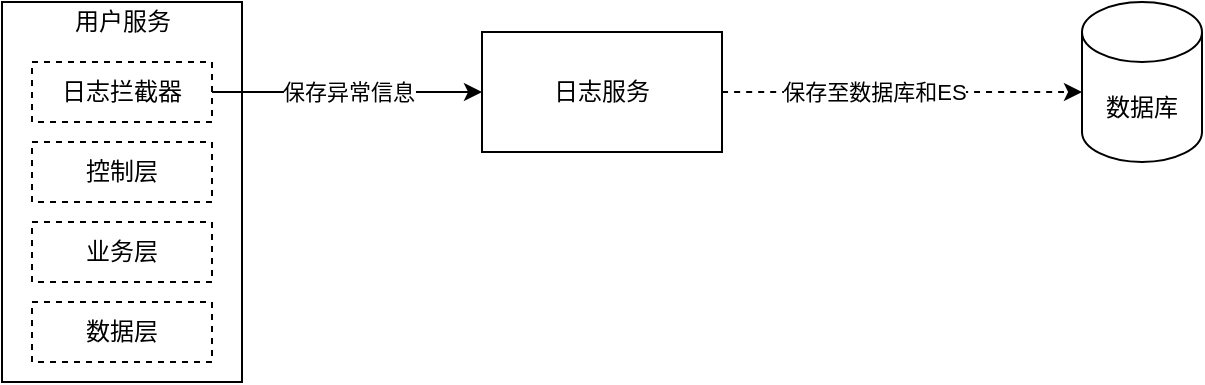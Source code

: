 <mxfile version="14.7.2" type="github">
  <diagram id="dFJAkvRIx3amxAwlTc3C" name="第 1 页">
    <mxGraphModel dx="1126" dy="771" grid="1" gridSize="10" guides="1" tooltips="1" connect="1" arrows="1" fold="1" page="1" pageScale="1" pageWidth="827" pageHeight="1169" math="0" shadow="0">
      <root>
        <mxCell id="0" />
        <mxCell id="1" parent="0" />
        <mxCell id="KrFuYZlOuot2_a2a2JDB-1" value="数据库" style="shape=cylinder3;whiteSpace=wrap;html=1;boundedLbl=1;backgroundOutline=1;size=15;" vertex="1" parent="1">
          <mxGeometry x="720" y="170" width="60" height="80" as="geometry" />
        </mxCell>
        <mxCell id="KrFuYZlOuot2_a2a2JDB-12" value="" style="group" vertex="1" connectable="0" parent="1">
          <mxGeometry x="180" y="170" width="120" height="190" as="geometry" />
        </mxCell>
        <mxCell id="KrFuYZlOuot2_a2a2JDB-5" value="" style="rounded=0;whiteSpace=wrap;html=1;" vertex="1" parent="KrFuYZlOuot2_a2a2JDB-12">
          <mxGeometry width="120" height="190" as="geometry" />
        </mxCell>
        <mxCell id="KrFuYZlOuot2_a2a2JDB-6" value="日志拦截器" style="rounded=0;whiteSpace=wrap;html=1;dashed=1;" vertex="1" parent="KrFuYZlOuot2_a2a2JDB-12">
          <mxGeometry x="15" y="30" width="90" height="30" as="geometry" />
        </mxCell>
        <mxCell id="KrFuYZlOuot2_a2a2JDB-7" value="控制层" style="rounded=0;whiteSpace=wrap;html=1;dashed=1;" vertex="1" parent="KrFuYZlOuot2_a2a2JDB-12">
          <mxGeometry x="15" y="70" width="90" height="30" as="geometry" />
        </mxCell>
        <mxCell id="KrFuYZlOuot2_a2a2JDB-8" value="用户服务" style="text;html=1;align=center;verticalAlign=middle;resizable=0;points=[];autosize=1;strokeColor=none;" vertex="1" parent="KrFuYZlOuot2_a2a2JDB-12">
          <mxGeometry x="30" width="60" height="20" as="geometry" />
        </mxCell>
        <mxCell id="KrFuYZlOuot2_a2a2JDB-9" value="业务层" style="rounded=0;whiteSpace=wrap;html=1;dashed=1;" vertex="1" parent="KrFuYZlOuot2_a2a2JDB-12">
          <mxGeometry x="15" y="110" width="90" height="30" as="geometry" />
        </mxCell>
        <mxCell id="KrFuYZlOuot2_a2a2JDB-10" value="数据层" style="rounded=0;whiteSpace=wrap;html=1;dashed=1;" vertex="1" parent="KrFuYZlOuot2_a2a2JDB-12">
          <mxGeometry x="15" y="150" width="90" height="30" as="geometry" />
        </mxCell>
        <mxCell id="KrFuYZlOuot2_a2a2JDB-26" style="edgeStyle=orthogonalEdgeStyle;curved=1;rounded=0;orthogonalLoop=1;jettySize=auto;html=1;dashed=1;" edge="1" parent="1" source="KrFuYZlOuot2_a2a2JDB-20">
          <mxGeometry relative="1" as="geometry">
            <mxPoint x="720" y="215" as="targetPoint" />
          </mxGeometry>
        </mxCell>
        <mxCell id="KrFuYZlOuot2_a2a2JDB-27" value="保存至数据库和ES" style="edgeLabel;html=1;align=center;verticalAlign=middle;resizable=0;points=[];" vertex="1" connectable="0" parent="KrFuYZlOuot2_a2a2JDB-26">
          <mxGeometry x="-0.16" y="-1" relative="1" as="geometry">
            <mxPoint y="-1" as="offset" />
          </mxGeometry>
        </mxCell>
        <mxCell id="KrFuYZlOuot2_a2a2JDB-20" value="日志服务" style="rounded=0;whiteSpace=wrap;html=1;" vertex="1" parent="1">
          <mxGeometry x="420" y="185" width="120" height="60" as="geometry" />
        </mxCell>
        <mxCell id="KrFuYZlOuot2_a2a2JDB-21" style="edgeStyle=orthogonalEdgeStyle;rounded=0;orthogonalLoop=1;jettySize=auto;html=1;entryX=0;entryY=0.5;entryDx=0;entryDy=0;" edge="1" parent="1" source="KrFuYZlOuot2_a2a2JDB-6" target="KrFuYZlOuot2_a2a2JDB-20">
          <mxGeometry relative="1" as="geometry" />
        </mxCell>
        <mxCell id="KrFuYZlOuot2_a2a2JDB-22" value="保存异常信息" style="edgeLabel;html=1;align=center;verticalAlign=middle;resizable=0;points=[];" vertex="1" connectable="0" parent="KrFuYZlOuot2_a2a2JDB-21">
          <mxGeometry x="0.007" relative="1" as="geometry">
            <mxPoint as="offset" />
          </mxGeometry>
        </mxCell>
      </root>
    </mxGraphModel>
  </diagram>
</mxfile>
